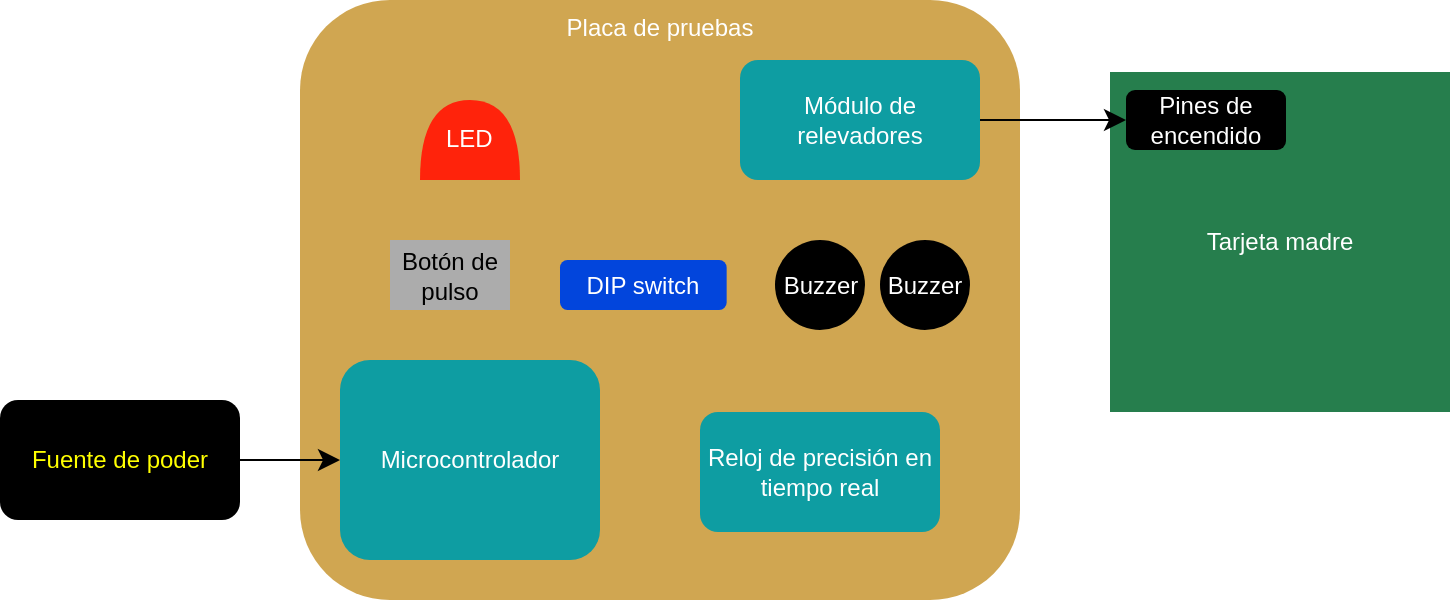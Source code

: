 <mxfile version="27.1.5">
  <diagram name="Página-1" id="BB7kHsxRKJ45SInf0d5G">
    <mxGraphModel dx="899" dy="527" grid="1" gridSize="10" guides="1" tooltips="1" connect="1" arrows="1" fold="1" page="1" pageScale="1" pageWidth="850" pageHeight="1100" math="0" shadow="0">
      <root>
        <mxCell id="0" />
        <mxCell id="1" parent="0" />
        <mxCell id="UjU7s5MsbhjqXIAKfT-q-21" value="" style="group" vertex="1" connectable="0" parent="1">
          <mxGeometry x="575" y="86" width="170" height="170" as="geometry" />
        </mxCell>
        <mxCell id="UjU7s5MsbhjqXIAKfT-q-5" value="Tarjeta madre" style="whiteSpace=wrap;html=1;aspect=fixed;fontColor=#FFFFFF;strokeColor=none;fillColor=#267E4D;shadow=0;glass=0;" vertex="1" parent="UjU7s5MsbhjqXIAKfT-q-21">
          <mxGeometry width="170" height="170" as="geometry" />
        </mxCell>
        <mxCell id="UjU7s5MsbhjqXIAKfT-q-6" value="Pines de encendido" style="rounded=1;whiteSpace=wrap;html=1;strokeColor=none;fillColor=#000000;fontColor=#FFFFFF;" vertex="1" parent="UjU7s5MsbhjqXIAKfT-q-21">
          <mxGeometry x="8" y="9" width="80" height="30" as="geometry" />
        </mxCell>
        <mxCell id="UjU7s5MsbhjqXIAKfT-q-25" value="" style="group;fontColor=light-dark(#ffffff, #ededed);" vertex="1" connectable="0" parent="1">
          <mxGeometry x="170" y="50" width="360" height="300" as="geometry" />
        </mxCell>
        <mxCell id="UjU7s5MsbhjqXIAKfT-q-9" value="Placa de pruebas" style="rounded=1;whiteSpace=wrap;html=1;fillColor=#D0A651;strokeColor=none;verticalAlign=top;fontColor=light-dark(#ffffff, #454545);" vertex="1" parent="UjU7s5MsbhjqXIAKfT-q-25">
          <mxGeometry width="360" height="300" as="geometry" />
        </mxCell>
        <mxCell id="UjU7s5MsbhjqXIAKfT-q-11" value="DIP switch" style="rounded=1;whiteSpace=wrap;html=1;strokeColor=none;fillColor=light-dark(#0245dc, #ededed);fontColor=#FFFFFF;" vertex="1" parent="UjU7s5MsbhjqXIAKfT-q-25">
          <mxGeometry x="130" y="130" width="83.33" height="25" as="geometry" />
        </mxCell>
        <mxCell id="UjU7s5MsbhjqXIAKfT-q-12" value="Buzzer" style="ellipse;whiteSpace=wrap;html=1;aspect=fixed;fillColor=#000000;strokeColor=none;fontColor=#FFFFFF;" vertex="1" parent="UjU7s5MsbhjqXIAKfT-q-25">
          <mxGeometry x="290" y="120" width="45" height="45" as="geometry" />
        </mxCell>
        <mxCell id="UjU7s5MsbhjqXIAKfT-q-13" value="Microcontrolador" style="rounded=1;whiteSpace=wrap;html=1;fillColor=light-dark(#0E9DA2,#EDEDED);strokeColor=none;fontColor=light-dark(#ffffff, #ededed);" vertex="1" parent="UjU7s5MsbhjqXIAKfT-q-25">
          <mxGeometry x="20" y="180" width="130" height="100" as="geometry" />
        </mxCell>
        <mxCell id="UjU7s5MsbhjqXIAKfT-q-14" value="Módulo de relevadores" style="rounded=1;whiteSpace=wrap;html=1;fillColor=light-dark(#0E9DA2,#EDEDED);fontColor=#FFFFFF;strokeColor=none;" vertex="1" parent="UjU7s5MsbhjqXIAKfT-q-25">
          <mxGeometry x="220" y="30" width="120" height="60" as="geometry" />
        </mxCell>
        <mxCell id="UjU7s5MsbhjqXIAKfT-q-15" value="Reloj de precisión en tiempo real" style="rounded=1;whiteSpace=wrap;html=1;fillColor=light-dark(#0E9DA2,#EDEDED);strokeColor=none;fontColor=light-dark(#ffffff, #ededed);" vertex="1" parent="UjU7s5MsbhjqXIAKfT-q-25">
          <mxGeometry x="200" y="206" width="120" height="60" as="geometry" />
        </mxCell>
        <mxCell id="UjU7s5MsbhjqXIAKfT-q-16" value="Buzzer" style="ellipse;whiteSpace=wrap;html=1;aspect=fixed;fillColor=#000000;strokeColor=none;fontColor=#FFFFFF;" vertex="1" parent="UjU7s5MsbhjqXIAKfT-q-25">
          <mxGeometry x="237.5" y="120" width="45" height="45" as="geometry" />
        </mxCell>
        <mxCell id="UjU7s5MsbhjqXIAKfT-q-17" value="&lt;div&gt;Botón de pulso&lt;/div&gt;" style="rounded=0;whiteSpace=wrap;html=1;strokeColor=none;fillColor=#ACACAC;" vertex="1" parent="UjU7s5MsbhjqXIAKfT-q-25">
          <mxGeometry x="45" y="120" width="60" height="35" as="geometry" />
        </mxCell>
        <mxCell id="UjU7s5MsbhjqXIAKfT-q-20" value="LED" style="shape=or;whiteSpace=wrap;html=1;rotation=-90;textDirection=vertical-lr;strokeColor=none;fillColor=#FF230B;fontColor=#FFFFFF;" vertex="1" parent="UjU7s5MsbhjqXIAKfT-q-25">
          <mxGeometry x="65" y="45" width="40" height="50" as="geometry" />
        </mxCell>
        <mxCell id="UjU7s5MsbhjqXIAKfT-q-24" style="edgeStyle=none;curved=1;rounded=0;orthogonalLoop=1;jettySize=auto;html=1;exitX=1;exitY=0.5;exitDx=0;exitDy=0;entryX=0;entryY=0.5;entryDx=0;entryDy=0;fontSize=12;startSize=8;endSize=8;" edge="1" parent="1" source="UjU7s5MsbhjqXIAKfT-q-14" target="UjU7s5MsbhjqXIAKfT-q-6">
          <mxGeometry relative="1" as="geometry" />
        </mxCell>
        <mxCell id="UjU7s5MsbhjqXIAKfT-q-27" style="edgeStyle=none;curved=1;rounded=0;orthogonalLoop=1;jettySize=auto;html=1;exitX=1;exitY=0.5;exitDx=0;exitDy=0;entryX=0;entryY=0.5;entryDx=0;entryDy=0;fontSize=12;startSize=8;endSize=8;" edge="1" parent="1" source="UjU7s5MsbhjqXIAKfT-q-26" target="UjU7s5MsbhjqXIAKfT-q-13">
          <mxGeometry relative="1" as="geometry" />
        </mxCell>
        <mxCell id="UjU7s5MsbhjqXIAKfT-q-26" value="Fuente de poder" style="rounded=1;whiteSpace=wrap;html=1;strokeColor=none;fillColor=#000000;fontColor=#FFFF01;" vertex="1" parent="1">
          <mxGeometry x="20" y="250" width="120" height="60" as="geometry" />
        </mxCell>
      </root>
    </mxGraphModel>
  </diagram>
</mxfile>
